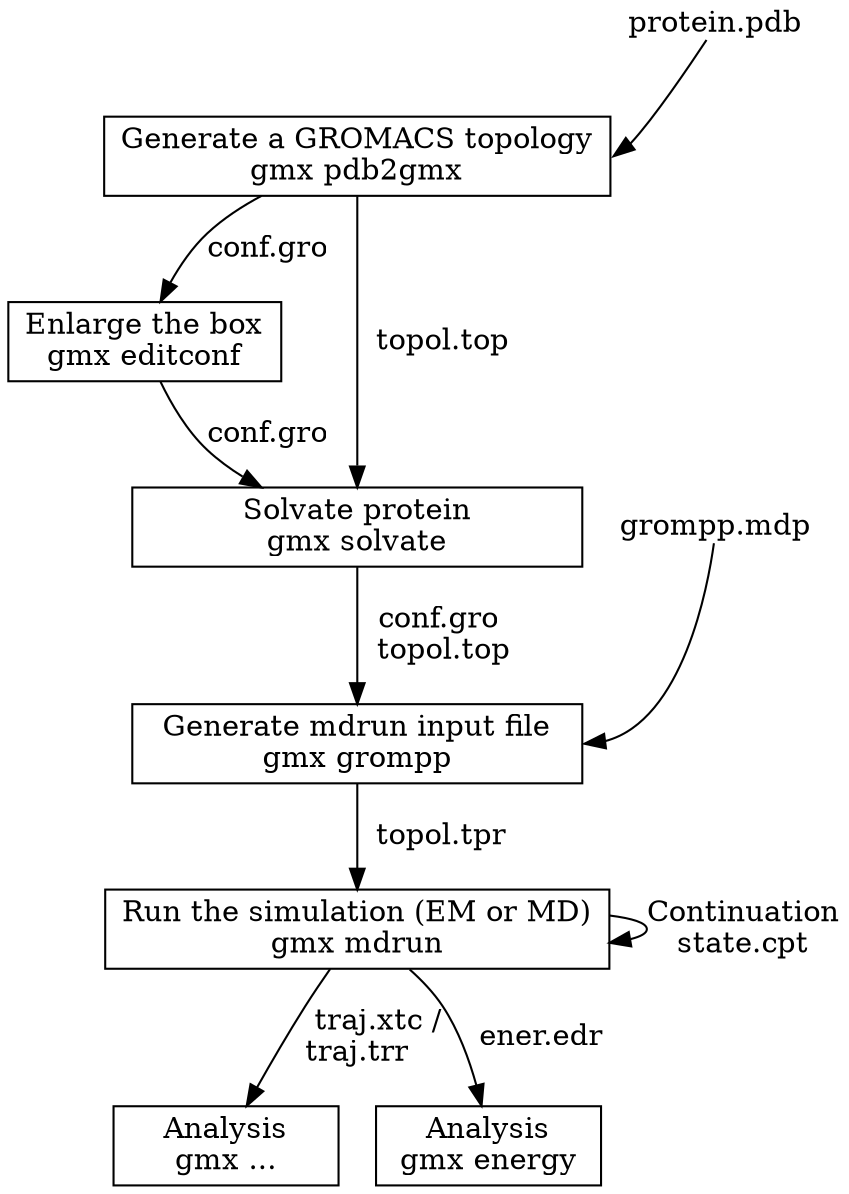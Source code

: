 digraph flowchart {
node [ shape=box, width=1.5, target=_blank]

input_pdb [
  label="protein.pdb"
  tooltip="Protein Databank file"
  URL="https://manual.gromacs.org/current/reference-manual/file-formats.html#pdb"
  shape=none, width=0, height=0, margin=0
  group=input
]
pdb2gmx [
  label="Generate a GROMACS topology\ngmx pdb2gmx"
  tooltip="Convert PDB file to GROMACS coordinate file and topology"
  URL="https://manual.gromacs.org/current/onlinehelp/gmx-pdb2gmx.html"
  width=3
  group=main
]

input_pdb -> pdb2gmx [ headport=e ]

editconf [
  label="Enlarge the box\ngmx editconf"
  tooltip="Adjust box size and placement of molecule"
  URL="https://manual.gromacs.org/current/onlinehelp/gmx-editconf.html"
]

pdb2gmx -> editconf [
  label="conf.gro"
  labeltooltip="GROMACS coordinate file containing molecules from PDB file"
  URL="https://manual.gromacs.org/current/reference-manual/file-formats.html#gro"
]

solvate [
  label="Solvate protein\ngmx solvate"
  tooltip="Fill box with water (solvate molecule)"
  URL="https://manual.gromacs.org/current/onlinehelp/gmx-solvate.html"
  width=3
  group=main
]

pdb2gmx -> solvate [
  label="  topol.top"
  labeltooltip="GROMACS ascii topology file"
  URL="https://manual.gromacs.org/current/reference-manual/file-formats.html#top"
]
editconf -> solvate [
  label="conf.gro"
  labeltooltip="GROMACS coordinate file with adjusted box etc."
  URL="https://manual.gromacs.org/current/reference-manual/file-formats.html#gro"
]

input_mdp [
  label="grompp.mdp"
  tooltip="Parameter file from grompp (controls all MD parameters)"
  URL="https://manual.gromacs.org/current/reference-manual/file-formats.html#mdp"
  shape=none, width=0, height=0, margin=0
  group=input
]
grompp [
  label="Generate mdrun input file\ngmx grompp"
  tooltip="Process parameters, coordinates and topology and write binary topology"
  URL="https://manual.gromacs.org/current/onlinehelp/gmx-grompp.html"
  width=3
  group=main
]

input_pdb -> input_mdp [ style=invis, minlen=3 ]

input_mdp -> grompp [ headport=e, weight=0 ]

solvate -> grompp [
  label=<<table border="0" cellborder="0" cellspacing="0" cellpadding="0">
    <tr><td href="https://manual.gromacs.org/current/reference-manual/file-formats.html#gro"> conf.gro</td></tr>
    <tr><td href="https://manual.gromacs.org/current/reference-manual/file-formats.html#top">  topol.top</td></tr>
    </table>>
  labeltooltip="GROMACS coordinate and topology files"
]

mdrun [
  label="Run the simulation (EM or MD)\ngmx mdrun"
  tooltip="The moment you have all been waiting for! START YOUR MD RUN"
  URL="https://manual.gromacs.org/current/onlinehelp/gmx-mdrun.html"
  width=3
  group=main
]

grompp -> mdrun [
  label="  topol.tpr"
  labeltooltip="Portable GROMACS binary run input file (contains all information to start MD run)"
  URL="https://manual.gromacs.org/current/reference-manual/file-formats.html#tpr"
]
mdrun -> mdrun [
  label="Continuation\nstate.cpt"
  labeltooltip="Checkpoint file"
  URL="https://manual.gromacs.org/current/reference-manual/file-formats.html#cpt"
]

analysis [
  label="Analysis\ngmx ..."
  tooltip="Your favourite GROMACS analysis tool"
  URL="https://manual.gromacs.org/current/user-guide/cmdline.html#commands-by-topic"
]

mdrun -> analysis [
  label=" traj.xtc /\ntraj.trr\l"
  labeltooltip="Portable compressed trajectory / full precision portable trajectory"
  URL="https://manual.gromacs.org/current/reference-manual/file-formats.html#xtc"
]

energy [
  label="Analysis\ngmx energy"
  tooltip="Energy plots, averages and fluctuations"
  URL="https://manual.gromacs.org/current/onlinehelp/gmx-energy.html"
]

mdrun -> energy [
  label=" ener.edr"
  labeltooltip="Portable energy file"
  URL="https://manual.gromacs.org/current/reference-manual/file-formats.html#edr"
]
}



